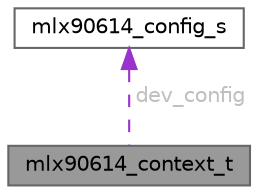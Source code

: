 digraph "mlx90614_context_t"
{
 // LATEX_PDF_SIZE
  bgcolor="transparent";
  edge [fontname=Helvetica,fontsize=10,labelfontname=Helvetica,labelfontsize=10];
  node [fontname=Helvetica,fontsize=10,shape=box,height=0.2,width=0.4];
  Node1 [id="Node000001",label="mlx90614_context_t",height=0.2,width=0.4,color="gray40", fillcolor="grey60", style="filled", fontcolor="black",tooltip="MLX90614 context structure."];
  Node2 -> Node1 [id="edge1_Node000001_Node000002",dir="back",color="darkorchid3",style="dashed",tooltip=" ",label=" dev_config",fontcolor="grey" ];
  Node2 [id="Node000002",label="mlx90614_config_s",height=0.2,width=0.4,color="gray40", fillcolor="white", style="filled",URL="$structmlx90614__config__s.html",tooltip="MLX90614 configuration structure."];
}
